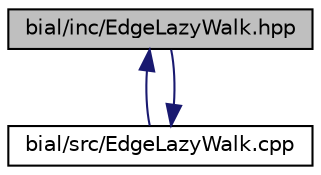 digraph "bial/inc/EdgeLazyWalk.hpp"
{
  edge [fontname="Helvetica",fontsize="10",labelfontname="Helvetica",labelfontsize="10"];
  node [fontname="Helvetica",fontsize="10",shape=record];
  Node1 [label="bial/inc/EdgeLazyWalk.hpp",height=0.2,width=0.4,color="black", fillcolor="grey75", style="filled", fontcolor="black"];
  Node1 -> Node2 [dir="back",color="midnightblue",fontsize="10",style="solid",fontname="Helvetica"];
  Node2 [label="bial/src/EdgeLazyWalk.cpp",height=0.2,width=0.4,color="black", fillcolor="white", style="filled",URL="$_edge_lazy_walk_8cpp.html"];
  Node2 -> Node1 [dir="back",color="midnightblue",fontsize="10",style="solid",fontname="Helvetica"];
}
